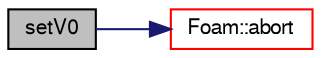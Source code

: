 digraph "setV0"
{
  bgcolor="transparent";
  edge [fontname="FreeSans",fontsize="10",labelfontname="FreeSans",labelfontsize="10"];
  node [fontname="FreeSans",fontsize="10",shape=record];
  rankdir="LR";
  Node45965 [label="setV0",height=0.2,width=0.4,color="black", fillcolor="grey75", style="filled", fontcolor="black"];
  Node45965 -> Node45966 [color="midnightblue",fontsize="10",style="solid",fontname="FreeSans"];
  Node45966 [label="Foam::abort",height=0.2,width=0.4,color="red",URL="$a21124.html#a447107a607d03e417307c203fa5fb44b"];
}
